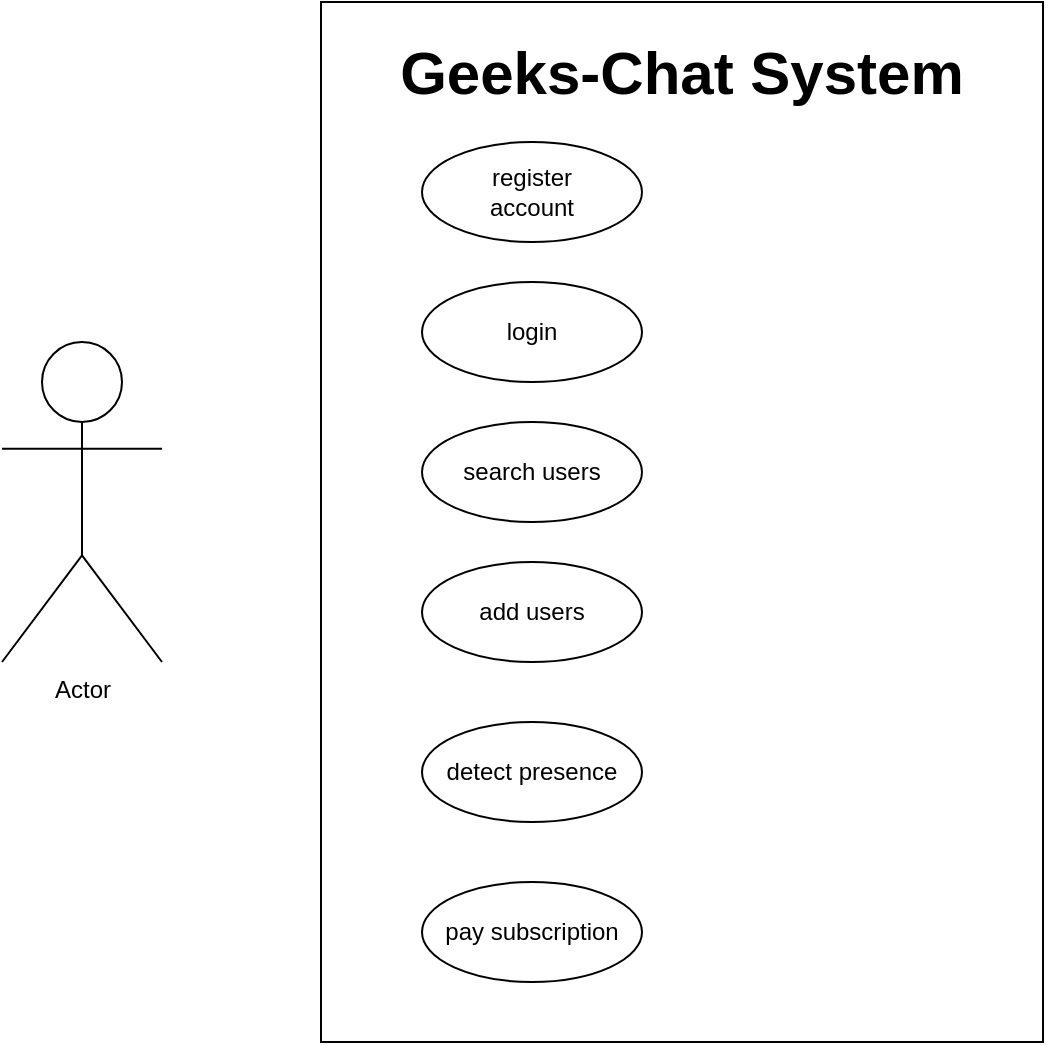 <mxfile version="21.6.8" type="github">
  <diagram name="Page-1" id="2tY0RuezUWJQ8l7OaVSP">
    <mxGraphModel dx="1054" dy="555" grid="1" gridSize="10" guides="1" tooltips="1" connect="1" arrows="1" fold="1" page="1" pageScale="1" pageWidth="827" pageHeight="1169" math="0" shadow="0">
      <root>
        <mxCell id="0" />
        <mxCell id="1" parent="0" />
        <mxCell id="zTp59NA92bU4e5UPBlED-2" value="Actor" style="shape=umlActor;verticalLabelPosition=bottom;verticalAlign=top;html=1;" vertex="1" parent="1">
          <mxGeometry x="80" y="280" width="80" height="160" as="geometry" />
        </mxCell>
        <mxCell id="zTp59NA92bU4e5UPBlED-3" value="" style="rounded=0;whiteSpace=wrap;html=1;movable=0;resizable=0;rotatable=0;deletable=0;editable=0;locked=1;connectable=0;" vertex="1" parent="1">
          <mxGeometry x="239.5" y="110" width="361" height="520" as="geometry" />
        </mxCell>
        <mxCell id="zTp59NA92bU4e5UPBlED-4" value="Geeks-Chat System" style="text;html=1;strokeColor=none;fillColor=none;align=center;verticalAlign=middle;whiteSpace=wrap;rounded=0;fontStyle=1;fontSize=30;" vertex="1" parent="1">
          <mxGeometry x="270" y="130" width="300" height="30" as="geometry" />
        </mxCell>
        <mxCell id="zTp59NA92bU4e5UPBlED-5" value="" style="ellipse;whiteSpace=wrap;html=1;movable=1;resizable=1;rotatable=1;deletable=1;editable=1;locked=0;connectable=1;" vertex="1" parent="1">
          <mxGeometry x="290" y="180" width="110" height="50" as="geometry" />
        </mxCell>
        <mxCell id="zTp59NA92bU4e5UPBlED-6" value="register account" style="text;html=1;strokeColor=none;fillColor=none;align=center;verticalAlign=middle;whiteSpace=wrap;rounded=0;movable=1;resizable=1;rotatable=1;deletable=1;editable=1;locked=0;connectable=1;" vertex="1" parent="1">
          <mxGeometry x="315" y="190" width="60" height="30" as="geometry" />
        </mxCell>
        <mxCell id="zTp59NA92bU4e5UPBlED-8" value="login" style="ellipse;whiteSpace=wrap;html=1;" vertex="1" parent="1">
          <mxGeometry x="290" y="250" width="110" height="50" as="geometry" />
        </mxCell>
        <mxCell id="zTp59NA92bU4e5UPBlED-9" value="search users" style="ellipse;whiteSpace=wrap;html=1;" vertex="1" parent="1">
          <mxGeometry x="290" y="320" width="110" height="50" as="geometry" />
        </mxCell>
        <mxCell id="zTp59NA92bU4e5UPBlED-11" value="add users" style="ellipse;whiteSpace=wrap;html=1;" vertex="1" parent="1">
          <mxGeometry x="290" y="390" width="110" height="50" as="geometry" />
        </mxCell>
        <mxCell id="zTp59NA92bU4e5UPBlED-12" value="detect presence" style="ellipse;whiteSpace=wrap;html=1;" vertex="1" parent="1">
          <mxGeometry x="290" y="470" width="110" height="50" as="geometry" />
        </mxCell>
        <mxCell id="zTp59NA92bU4e5UPBlED-13" value="pay subscription" style="ellipse;whiteSpace=wrap;html=1;" vertex="1" parent="1">
          <mxGeometry x="290" y="550" width="110" height="50" as="geometry" />
        </mxCell>
      </root>
    </mxGraphModel>
  </diagram>
</mxfile>
